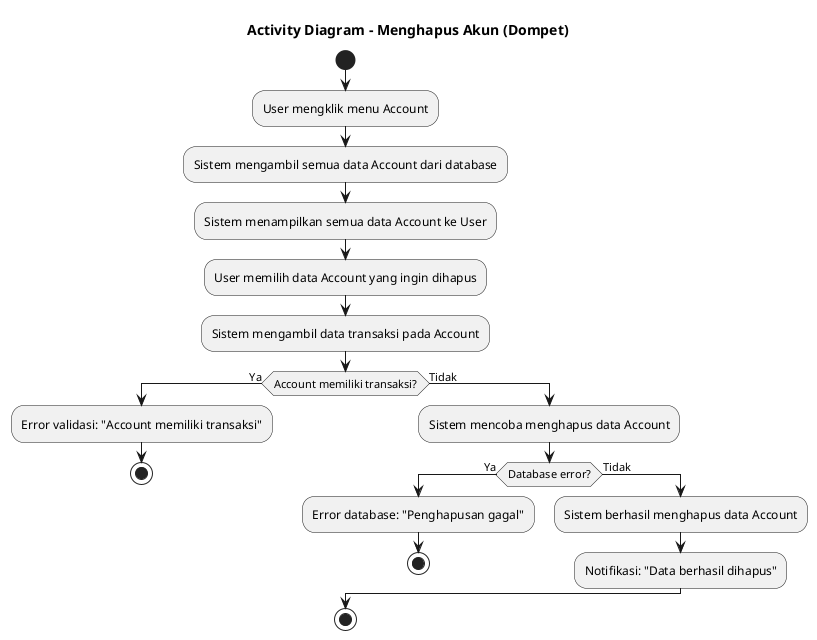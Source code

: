 @startuml
title Activity Diagram - Menghapus Akun (Dompet)
start

:User mengklik menu Account;
:Sistem mengambil semua data Account dari database;
:Sistem menampilkan semua data Account ke User;

:User memilih data Account yang ingin dihapus;
:Sistem mengambil data transaksi pada Account;

if (Account memiliki transaksi?) then (Ya)
    :Error validasi: "Account memiliki transaksi";
    stop
else (Tidak)
    :Sistem mencoba menghapus data Account;

    if (Database error?) then (Ya)
        :Error database: "Penghapusan gagal";
        stop
    else (Tidak)
        :Sistem berhasil menghapus data Account;
        :Notifikasi: "Data berhasil dihapus";
    endif
endif

stop
@enduml
